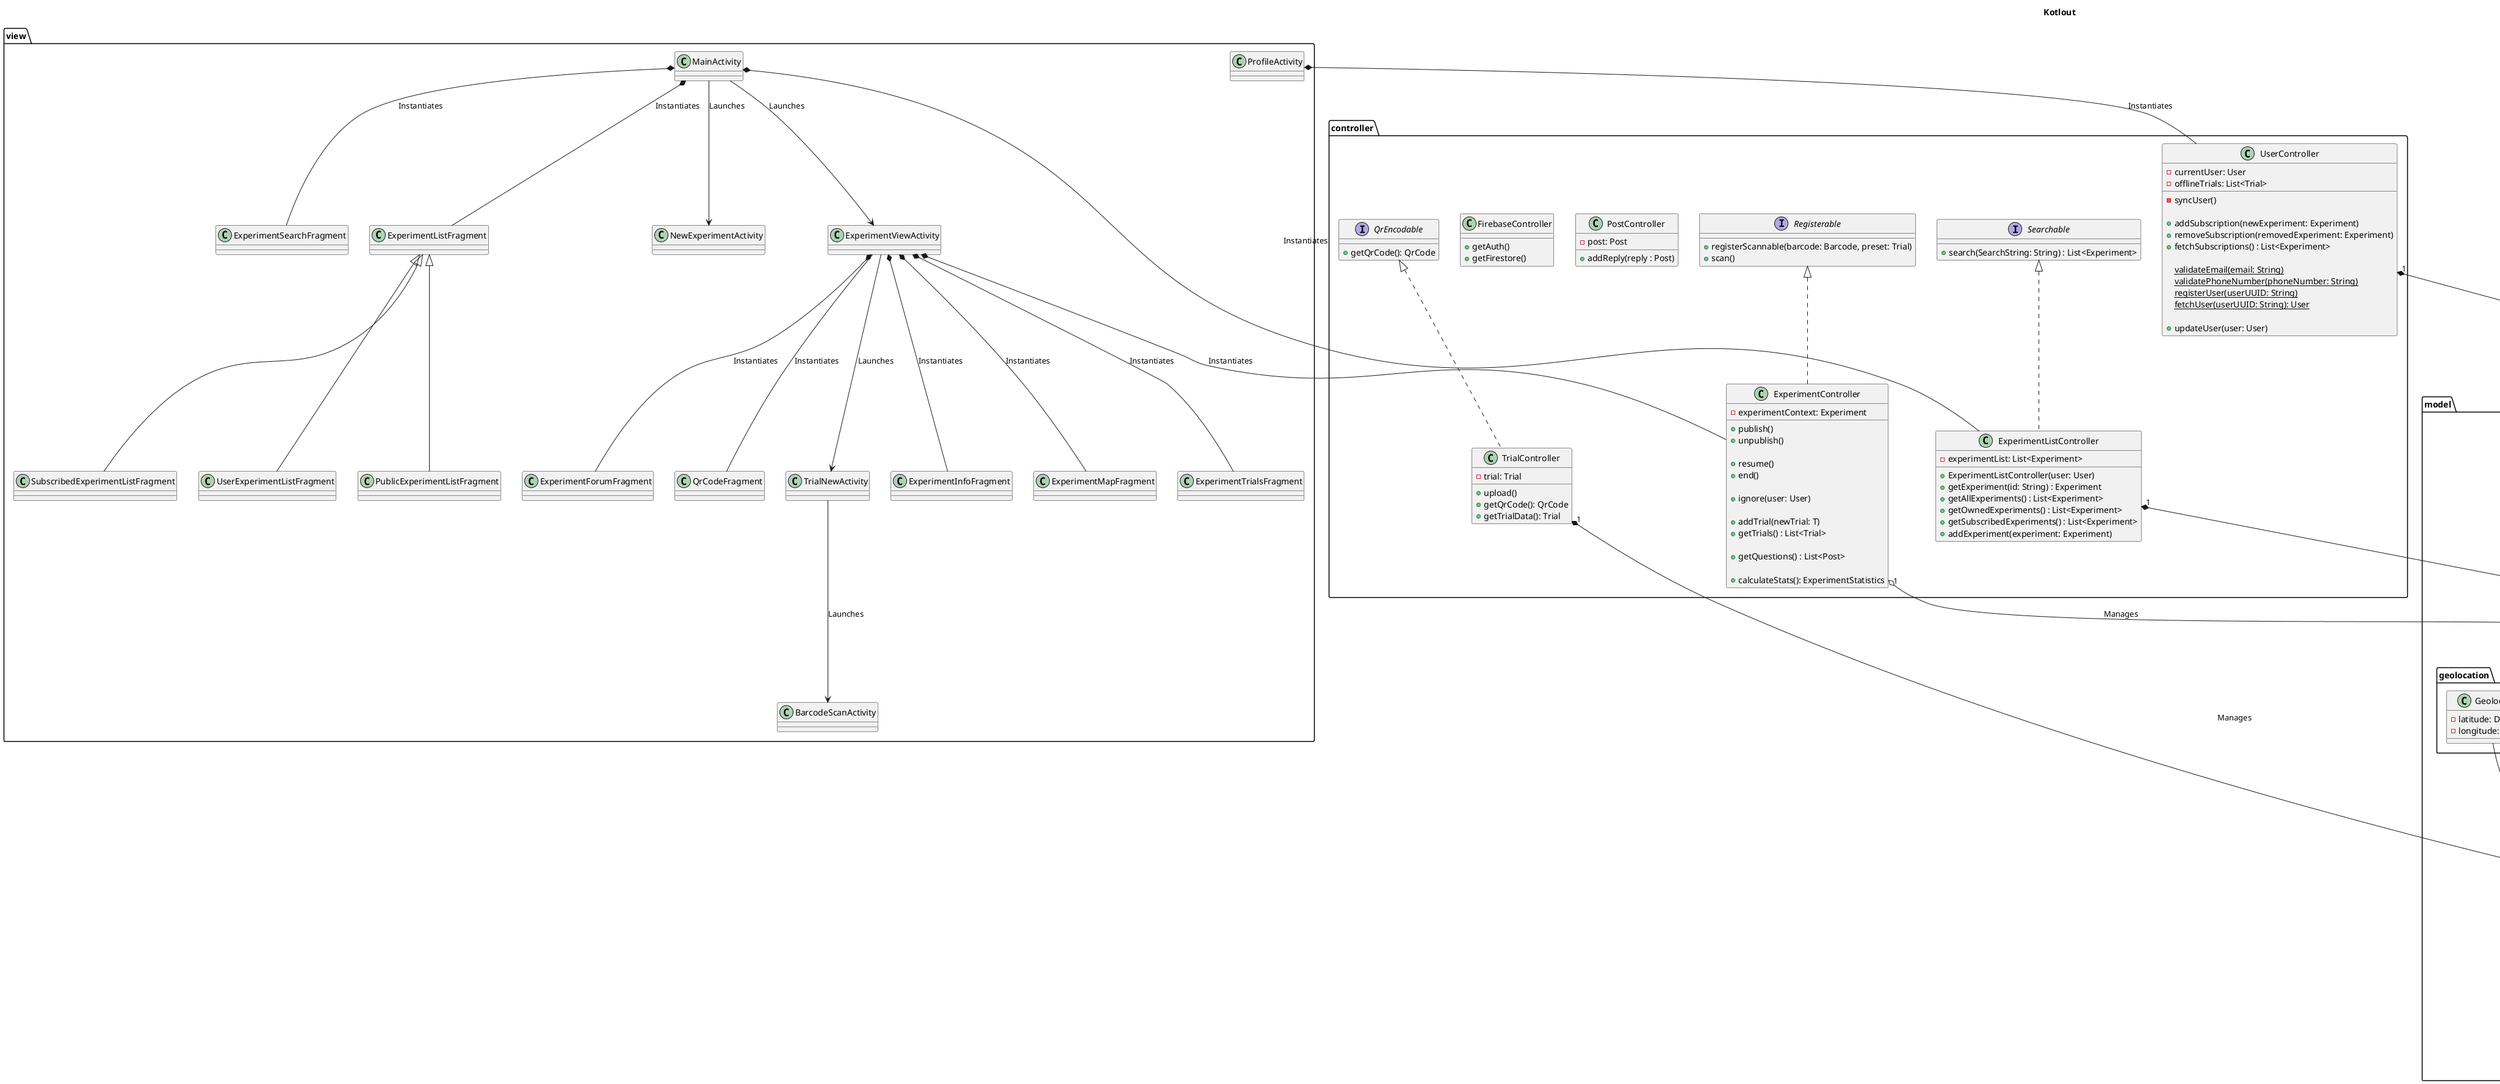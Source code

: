 ' Comments up here like who worked on it?
@startuml Kotlout
Title: Kotlout
' skinparam linetype ortho

package controller {
    interface Searchable {
        + search(SearchString: String) : List<Experiment>
    }

    class ExperimentListController implements Searchable {
        - experimentList: List<Experiment>
        + ExperimentListController(user: User)
        + getExperiment(id: String) : Experiment
        + getAllExperiments() : List<Experiment>
        + getOwnedExperiments() : List<Experiment>
        + getSubscribedExperiments() : List<Experiment>
        + addExperiment(experiment: Experiment)
    }

    class ExperimentController implements Registerable {
        - experimentContext: Experiment

        + publish()
        + unpublish()

        + resume()
        + end()

        + ignore(user: User)

        + addTrial(newTrial: T)
        + getTrials() : List<Trial>

        + getQuestions() : List<Post>

        + calculateStats(): ExperimentStatistics
    }

    class TrialController implements QrEncodable {
        - trial: Trial
        + upload()
        + getQrCode(): QrCode
        + getTrialData(): Trial
    }

    class PostController {
        - post: Post
        + addReply(reply : Post)
    }

    class FirebaseController {
        + getAuth()
        + getFirestore()
    }

    class UserController {
        - currentUser: User
        - offlineTrials: List<Trial>
        - syncUser()

        + addSubscription(newExperiment: Experiment)
        + removeSubscription(removedExperiment: Experiment)
        + fetchSubscriptions() : List<Experiment>

        ' TODO user-firebase stuff
        {Static} validateEmail(email: String)
        {Static} validatePhoneNumber(phoneNumber: String)
        {Static} registerUser(userUUID: String)
        {Static} fetchUser(userUUID: String): User

        + updateUser(user: User)
    }

    interface QrEncodable {
        + getQrCode(): QrCode
    }


    interface Registerable {
        + registerScannable(barcode: Barcode, preset: Trial)
        + scan()
    }

}

package model {
    package user {
        class User {
                    - uuid: String
                    - email: String
                    - phoneNumber: String
                    - subscriptions: List<Experiment>
                }
    }

    package experiment {
        class ExperimentStatistics {
            - mean: Double
            - standardDeviation: Double
            - quartiles: Double[3]
            + histogramValues : Map<Integer, Double>
            + timePlot: List<Pair<Date, Number>>
        }

        abstract class Experiment <<abstract>> {
            - owner: User
            - description: String
            - region: String
            - minimumTrials: Integer
            - isOngoing: Boolean
            - geolocationRequired: Boolean
            - ignoredUsers: List<User>
            - posts: List<Post>
        }

        class CountExperiment extends Experiment {
            - trials: List<CountTrial>
        }

        class BinomialExperiment extends Experiment {
            - trials: List<BinomialTrial>
        }

        class NonNegativeExperiment extends Experiment {
            - trials: List<NonNegativeTrial>
        }

        class MeasurementExperiment extends Experiment {
            - trials: List<MeasurementTrial>
        }

        class Post {
            - poster: User
            - children: List<Post>
            - parent: Post
            - text: String
            - timestamp: Date
        }

        package trial {
            abstract class Trial <<abstract>> {
                - trialId: Integer
                - experimenter: User
                - experiment: Experiment
                - timestamp: Date
                - location: Geolocation
                - isUploaded: Boolean
            }

            class CountTrial extends Trial {
                'Weird, TODO: What actually is a CountExperiment
                - result: Integer
            }

            class BinomialTrial extends Trial {
                - result: Boolean
            }

            class NonNegativeTrial extends Trial {
                - result: Unsigned Integer
            }

            class MeasurementTrial extends Trial {
                - result: Double
            }
        }

        package scannable {
            class Scannable {
                - experimentId : Integer
                - geolocation : Geolocation
                - outcome : Object
            }

            class Barcode extends Scannable {
                - value : Integer
            }
        }
    }

    package geolocation {
        class Geolocation {
            - latitude: Double
            - longitude: Double
        }
    }
}

package view {
    class MainActivity {

    }

    class ExperimentSearchFragment {

    }

    class SubscribedExperimentListFragment extends ExperimentListFragment{

    }

    class UserExperimentListFragment extends ExperimentListFragment{

    }

    class PublicExperimentListFragment extends ExperimentListFragment{

    }

    class ProfileActivity {

    }

    class NewExperimentActivity {

    }

    class ExperimentViewActivity {

    }

    class ExperimentInfoFragment {

    }

    class ExperimentMapFragment {

    }

    class ExperimentTrialsFragment {

    }

    class ExperimentForumFragment {

    }

    class QrCodeFragment {

    }

    class TrialNewActivity {

    }

    class BarcodeScanActivity {

    }
}

ExperimentListController "1" *-- "0..*" Experiment
ExperimentController "1" o-- "0..1" Experiment : Manages
TrialController "1" *-- "0..1" Trial : Manages
UserController "1" *-- "0..1" User : Manages


Geolocation -- Trial : Performed at
Experiment "1" *-- "0..*" Post : Has questions
BinomialExperiment "1" *-- "0..*" BinomialTrial : Has
NonNegativeExperiment "1" *-- "0..*" NonNegativeTrial : Has
CountExperiment "1" *-- "0..*" CountTrial : Has
MeasurementExperiment "1" *-- "0..*" MeasurementTrial : Has

Experiment "1" *-- "1" ExperimentStatistics : Calculates
User "0..1" o-- "0..*" Experiment: Owns
Experiment "1" -- "0..*" User: Participated
Post "1" *-- "0..*" Post: Replies


MainActivity *-- ExperimentListController : Instantiates
MainActivity *-- ExperimentListFragment : Instantiates
MainActivity *-- ExperimentSearchFragment : Instantiates
MainActivity --> NewExperimentActivity : Launches
MainActivity --> ExperimentViewActivity : Launches

ExperimentViewActivity *-- ExperimentController : Instantiates
ExperimentViewActivity *-- ExperimentMapFragment : Instantiates
ExperimentViewActivity *-- ExperimentInfoFragment : Instantiates
ExperimentViewActivity *-- ExperimentForumFragment : Instantiates
ExperimentViewActivity *-- ExperimentTrialsFragment : Instantiates

ProfileActivity *-- UserController : Instantiates

ExperimentViewActivity --> TrialNewActivity : Launches
ExperimentViewActivity -- QrCodeFragment : Instantiates

TrialNewActivity --> BarcodeScanActivity : Launches

' User "*" *-- "0" ExperimentStatistics : Text

@enduml
